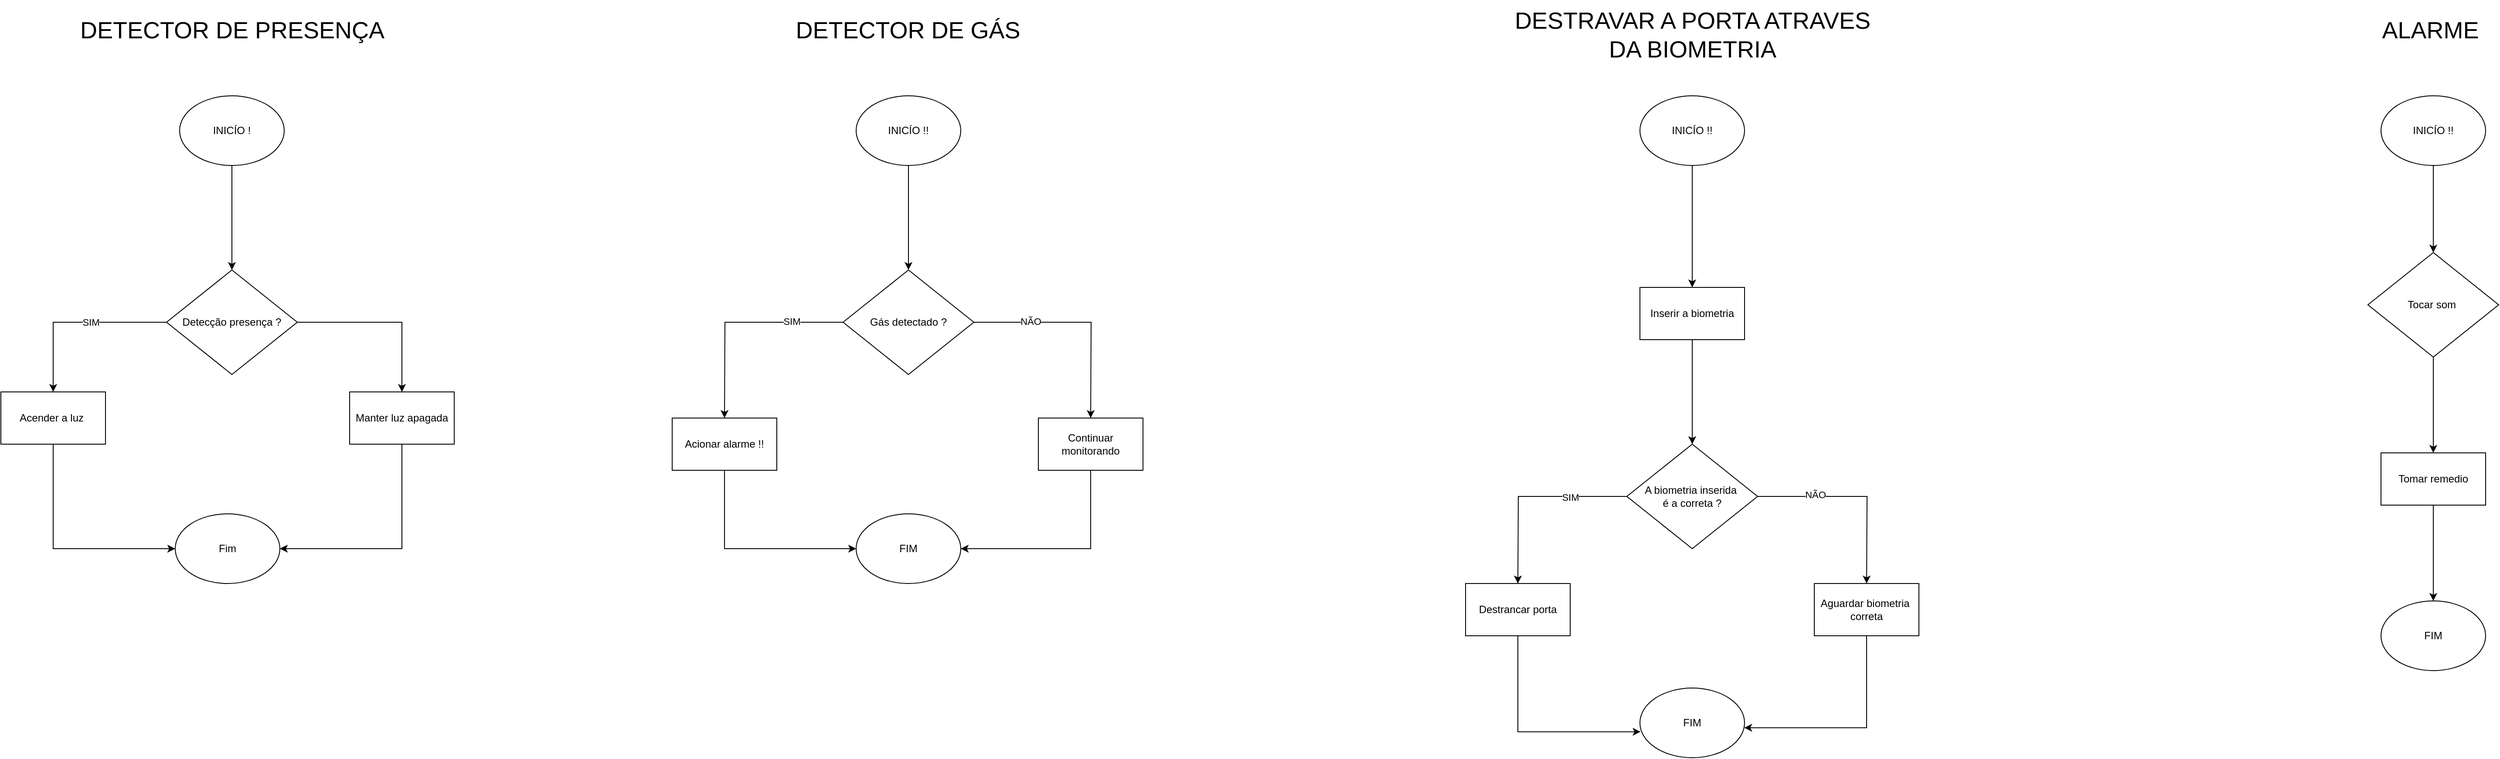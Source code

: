 <mxfile version="27.1.0">
  <diagram name="Página-1" id="lQia9NwxSN_g5n2Ou02t">
    <mxGraphModel grid="1" page="1" gridSize="10" guides="1" tooltips="1" connect="1" arrows="1" fold="1" pageScale="1" pageWidth="827" pageHeight="1169" math="0" shadow="0">
      <root>
        <mxCell id="0" />
        <mxCell id="1" parent="0" />
        <mxCell id="C0id3ejcGkAUrOK4Zdlk-2" value="DETECTOR DE GÁS" style="text;html=1;align=center;verticalAlign=middle;resizable=0;points=[];autosize=1;strokeColor=none;fillColor=none;fontSize=27;" vertex="1" parent="1">
          <mxGeometry x="1040" y="20" width="280" height="50" as="geometry" />
        </mxCell>
        <mxCell id="C0id3ejcGkAUrOK4Zdlk-25" style="edgeStyle=orthogonalEdgeStyle;rounded=0;orthogonalLoop=1;jettySize=auto;html=1;exitX=0.5;exitY=1;exitDx=0;exitDy=0;entryX=0.5;entryY=0;entryDx=0;entryDy=0;" edge="1" parent="1" source="C0id3ejcGkAUrOK4Zdlk-4" target="C0id3ejcGkAUrOK4Zdlk-6">
          <mxGeometry relative="1" as="geometry" />
        </mxCell>
        <mxCell id="C0id3ejcGkAUrOK4Zdlk-4" value="INICÍO !" style="ellipse;whiteSpace=wrap;html=1;" vertex="1" parent="1">
          <mxGeometry x="345" y="120" width="120" height="80" as="geometry" />
        </mxCell>
        <mxCell id="C0id3ejcGkAUrOK4Zdlk-8" style="edgeStyle=orthogonalEdgeStyle;rounded=0;orthogonalLoop=1;jettySize=auto;html=1;exitX=0;exitY=0.5;exitDx=0;exitDy=0;" edge="1" parent="1" source="C0id3ejcGkAUrOK4Zdlk-6" target="C0id3ejcGkAUrOK4Zdlk-13">
          <mxGeometry relative="1" as="geometry">
            <mxPoint x="200" y="490" as="targetPoint" />
          </mxGeometry>
        </mxCell>
        <mxCell id="C0id3ejcGkAUrOK4Zdlk-10" value="SIM" style="edgeLabel;html=1;align=center;verticalAlign=middle;resizable=0;points=[];" connectable="0" vertex="1" parent="C0id3ejcGkAUrOK4Zdlk-8">
          <mxGeometry x="-0.162" relative="1" as="geometry">
            <mxPoint x="1" as="offset" />
          </mxGeometry>
        </mxCell>
        <mxCell id="C0id3ejcGkAUrOK4Zdlk-22" style="edgeStyle=orthogonalEdgeStyle;rounded=0;orthogonalLoop=1;jettySize=auto;html=1;exitX=1;exitY=0.5;exitDx=0;exitDy=0;entryX=0.5;entryY=0;entryDx=0;entryDy=0;" edge="1" parent="1" source="C0id3ejcGkAUrOK4Zdlk-6" target="C0id3ejcGkAUrOK4Zdlk-14">
          <mxGeometry relative="1" as="geometry">
            <mxPoint x="600" y="450" as="targetPoint" />
          </mxGeometry>
        </mxCell>
        <mxCell id="C0id3ejcGkAUrOK4Zdlk-6" value="Detecção presença&lt;span style=&quot;background-color: transparent; color: light-dark(rgb(0, 0, 0), rgb(255, 255, 255));&quot;&gt;&amp;nbsp;?&lt;/span&gt;" style="rhombus;whiteSpace=wrap;html=1;" vertex="1" parent="1">
          <mxGeometry x="330" y="320" width="150" height="120" as="geometry" />
        </mxCell>
        <mxCell id="C0id3ejcGkAUrOK4Zdlk-23" style="edgeStyle=orthogonalEdgeStyle;rounded=0;orthogonalLoop=1;jettySize=auto;html=1;exitX=0.5;exitY=1;exitDx=0;exitDy=0;entryX=0;entryY=0.5;entryDx=0;entryDy=0;" edge="1" parent="1" source="C0id3ejcGkAUrOK4Zdlk-13" target="C0id3ejcGkAUrOK4Zdlk-18">
          <mxGeometry relative="1" as="geometry" />
        </mxCell>
        <mxCell id="C0id3ejcGkAUrOK4Zdlk-13" value="Acender a luz&amp;nbsp;" style="rounded=0;whiteSpace=wrap;html=1;" vertex="1" parent="1">
          <mxGeometry x="140" y="460" width="120" height="60" as="geometry" />
        </mxCell>
        <mxCell id="C0id3ejcGkAUrOK4Zdlk-24" style="edgeStyle=orthogonalEdgeStyle;rounded=0;orthogonalLoop=1;jettySize=auto;html=1;exitX=0.5;exitY=1;exitDx=0;exitDy=0;entryX=1;entryY=0.5;entryDx=0;entryDy=0;" edge="1" parent="1" source="C0id3ejcGkAUrOK4Zdlk-14" target="C0id3ejcGkAUrOK4Zdlk-18">
          <mxGeometry relative="1" as="geometry" />
        </mxCell>
        <mxCell id="C0id3ejcGkAUrOK4Zdlk-14" value="Manter luz apagada" style="rounded=0;whiteSpace=wrap;html=1;" vertex="1" parent="1">
          <mxGeometry x="540" y="460" width="120" height="60" as="geometry" />
        </mxCell>
        <mxCell id="C0id3ejcGkAUrOK4Zdlk-18" value="Fim" style="ellipse;whiteSpace=wrap;html=1;" vertex="1" parent="1">
          <mxGeometry x="340" y="600" width="120" height="80" as="geometry" />
        </mxCell>
        <mxCell id="C0id3ejcGkAUrOK4Zdlk-29" style="edgeStyle=orthogonalEdgeStyle;rounded=0;orthogonalLoop=1;jettySize=auto;html=1;entryX=0.5;entryY=0;entryDx=0;entryDy=0;" edge="1" parent="1" source="C0id3ejcGkAUrOK4Zdlk-26" target="C0id3ejcGkAUrOK4Zdlk-28">
          <mxGeometry relative="1" as="geometry" />
        </mxCell>
        <mxCell id="C0id3ejcGkAUrOK4Zdlk-26" value="INICÍO !!" style="ellipse;whiteSpace=wrap;html=1;" vertex="1" parent="1">
          <mxGeometry x="1121" y="120" width="120" height="80" as="geometry" />
        </mxCell>
        <mxCell id="C0id3ejcGkAUrOK4Zdlk-27" value="DETECTOR DE PRESENÇA" style="text;html=1;align=center;verticalAlign=middle;resizable=0;points=[];autosize=1;strokeColor=none;fillColor=none;fontSize=27;" vertex="1" parent="1">
          <mxGeometry x="220" y="20" width="370" height="50" as="geometry" />
        </mxCell>
        <mxCell id="C0id3ejcGkAUrOK4Zdlk-30" style="edgeStyle=orthogonalEdgeStyle;rounded=0;orthogonalLoop=1;jettySize=auto;html=1;exitX=0;exitY=0.5;exitDx=0;exitDy=0;" edge="1" parent="1" source="C0id3ejcGkAUrOK4Zdlk-28">
          <mxGeometry relative="1" as="geometry">
            <mxPoint x="970" y="490" as="targetPoint" />
          </mxGeometry>
        </mxCell>
        <mxCell id="C0id3ejcGkAUrOK4Zdlk-38" value="SIM" style="edgeLabel;html=1;align=center;verticalAlign=middle;resizable=0;points=[];" connectable="0" vertex="1" parent="C0id3ejcGkAUrOK4Zdlk-30">
          <mxGeometry x="-0.515" y="-1" relative="1" as="geometry">
            <mxPoint as="offset" />
          </mxGeometry>
        </mxCell>
        <mxCell id="C0id3ejcGkAUrOK4Zdlk-32" style="edgeStyle=orthogonalEdgeStyle;rounded=0;orthogonalLoop=1;jettySize=auto;html=1;exitX=1;exitY=0.5;exitDx=0;exitDy=0;" edge="1" parent="1" source="C0id3ejcGkAUrOK4Zdlk-28">
          <mxGeometry relative="1" as="geometry">
            <mxPoint x="1390" y="490" as="targetPoint" />
          </mxGeometry>
        </mxCell>
        <mxCell id="C0id3ejcGkAUrOK4Zdlk-37" value="NÃO" style="edgeLabel;html=1;align=center;verticalAlign=middle;resizable=0;points=[];" connectable="0" vertex="1" parent="C0id3ejcGkAUrOK4Zdlk-32">
          <mxGeometry x="-0.473" y="1" relative="1" as="geometry">
            <mxPoint as="offset" />
          </mxGeometry>
        </mxCell>
        <mxCell id="C0id3ejcGkAUrOK4Zdlk-28" value="Gás detectado ?" style="rhombus;whiteSpace=wrap;html=1;" vertex="1" parent="1">
          <mxGeometry x="1106" y="320" width="150" height="120" as="geometry" />
        </mxCell>
        <mxCell id="C0id3ejcGkAUrOK4Zdlk-43" style="edgeStyle=orthogonalEdgeStyle;rounded=0;orthogonalLoop=1;jettySize=auto;html=1;exitX=0.5;exitY=1;exitDx=0;exitDy=0;entryX=0;entryY=0.5;entryDx=0;entryDy=0;" edge="1" parent="1" source="C0id3ejcGkAUrOK4Zdlk-39" target="C0id3ejcGkAUrOK4Zdlk-42">
          <mxGeometry relative="1" as="geometry" />
        </mxCell>
        <mxCell id="C0id3ejcGkAUrOK4Zdlk-39" value="Acionar alarme !!" style="rounded=0;whiteSpace=wrap;html=1;" vertex="1" parent="1">
          <mxGeometry x="910" y="490" width="120" height="60" as="geometry" />
        </mxCell>
        <mxCell id="C0id3ejcGkAUrOK4Zdlk-44" style="edgeStyle=orthogonalEdgeStyle;rounded=0;orthogonalLoop=1;jettySize=auto;html=1;exitX=0.5;exitY=1;exitDx=0;exitDy=0;entryX=1;entryY=0.5;entryDx=0;entryDy=0;" edge="1" parent="1" source="C0id3ejcGkAUrOK4Zdlk-40" target="C0id3ejcGkAUrOK4Zdlk-42">
          <mxGeometry relative="1" as="geometry" />
        </mxCell>
        <mxCell id="C0id3ejcGkAUrOK4Zdlk-40" value="Continuar monitorando" style="rounded=0;whiteSpace=wrap;html=1;" vertex="1" parent="1">
          <mxGeometry x="1330" y="490" width="120" height="60" as="geometry" />
        </mxCell>
        <mxCell id="C0id3ejcGkAUrOK4Zdlk-42" value="FIM" style="ellipse;whiteSpace=wrap;html=1;" vertex="1" parent="1">
          <mxGeometry x="1121" y="600" width="120" height="80" as="geometry" />
        </mxCell>
        <mxCell id="C0id3ejcGkAUrOK4Zdlk-45" value="DESTRAVAR A PORTA ATRAVES&lt;div&gt;DA BIOMETRIA&lt;/div&gt;" style="text;html=1;align=center;verticalAlign=middle;resizable=0;points=[];autosize=1;strokeColor=none;fillColor=none;fontSize=27;" vertex="1" parent="1">
          <mxGeometry x="1865" y="10" width="430" height="80" as="geometry" />
        </mxCell>
        <mxCell id="nLwfDOSU1HfRdbPiZEIF-2" style="edgeStyle=orthogonalEdgeStyle;rounded=0;orthogonalLoop=1;jettySize=auto;html=1;exitX=0.5;exitY=1;exitDx=0;exitDy=0;entryX=0.5;entryY=0;entryDx=0;entryDy=0;" edge="1" parent="1" source="C0id3ejcGkAUrOK4Zdlk-46" target="nLwfDOSU1HfRdbPiZEIF-1">
          <mxGeometry relative="1" as="geometry" />
        </mxCell>
        <mxCell id="C0id3ejcGkAUrOK4Zdlk-46" value="INICÍO !!" style="ellipse;whiteSpace=wrap;html=1;" vertex="1" parent="1">
          <mxGeometry x="2020" y="120" width="120" height="80" as="geometry" />
        </mxCell>
        <mxCell id="nLwfDOSU1HfRdbPiZEIF-4" style="edgeStyle=orthogonalEdgeStyle;rounded=0;orthogonalLoop=1;jettySize=auto;html=1;" edge="1" parent="1" source="C0id3ejcGkAUrOK4Zdlk-48">
          <mxGeometry relative="1" as="geometry">
            <mxPoint x="1880" y="680" as="targetPoint" />
          </mxGeometry>
        </mxCell>
        <mxCell id="nLwfDOSU1HfRdbPiZEIF-6" value="SIM" style="edgeLabel;html=1;align=center;verticalAlign=middle;resizable=0;points=[];" connectable="0" vertex="1" parent="nLwfDOSU1HfRdbPiZEIF-4">
          <mxGeometry x="-0.416" y="1" relative="1" as="geometry">
            <mxPoint as="offset" />
          </mxGeometry>
        </mxCell>
        <mxCell id="nLwfDOSU1HfRdbPiZEIF-7" style="edgeStyle=orthogonalEdgeStyle;rounded=0;orthogonalLoop=1;jettySize=auto;html=1;exitX=1;exitY=0.5;exitDx=0;exitDy=0;" edge="1" parent="1" source="C0id3ejcGkAUrOK4Zdlk-48">
          <mxGeometry relative="1" as="geometry">
            <mxPoint x="2280" y="680" as="targetPoint" />
          </mxGeometry>
        </mxCell>
        <mxCell id="nLwfDOSU1HfRdbPiZEIF-9" value="NÃO" style="edgeLabel;html=1;align=center;verticalAlign=middle;resizable=0;points=[];" connectable="0" vertex="1" parent="nLwfDOSU1HfRdbPiZEIF-7">
          <mxGeometry x="-0.421" y="2" relative="1" as="geometry">
            <mxPoint as="offset" />
          </mxGeometry>
        </mxCell>
        <mxCell id="C0id3ejcGkAUrOK4Zdlk-48" value="A biometria inserida&amp;nbsp;&lt;div&gt;é a correta ?&lt;/div&gt;" style="rhombus;whiteSpace=wrap;html=1;" vertex="1" parent="1">
          <mxGeometry x="2005" y="520" width="150" height="120" as="geometry" />
        </mxCell>
        <mxCell id="nLwfDOSU1HfRdbPiZEIF-3" style="edgeStyle=orthogonalEdgeStyle;rounded=0;orthogonalLoop=1;jettySize=auto;html=1;exitX=0.5;exitY=1;exitDx=0;exitDy=0;" edge="1" parent="1" source="nLwfDOSU1HfRdbPiZEIF-1" target="C0id3ejcGkAUrOK4Zdlk-48">
          <mxGeometry relative="1" as="geometry" />
        </mxCell>
        <mxCell id="nLwfDOSU1HfRdbPiZEIF-1" value="Inserir a biometria" style="rounded=0;whiteSpace=wrap;html=1;" vertex="1" parent="1">
          <mxGeometry x="2020" y="340" width="120" height="60" as="geometry" />
        </mxCell>
        <mxCell id="nLwfDOSU1HfRdbPiZEIF-5" value="Destrancar porta" style="rounded=0;whiteSpace=wrap;html=1;" vertex="1" parent="1">
          <mxGeometry x="1820" y="680" width="120" height="60" as="geometry" />
        </mxCell>
        <mxCell id="nLwfDOSU1HfRdbPiZEIF-8" value="Aguardar biometria&amp;nbsp;&lt;div&gt;correta&lt;/div&gt;" style="rounded=0;whiteSpace=wrap;html=1;" vertex="1" parent="1">
          <mxGeometry x="2220" y="680" width="120" height="60" as="geometry" />
        </mxCell>
        <mxCell id="nLwfDOSU1HfRdbPiZEIF-10" value="FIM" style="ellipse;whiteSpace=wrap;html=1;" vertex="1" parent="1">
          <mxGeometry x="2020" y="800" width="120" height="80" as="geometry" />
        </mxCell>
        <mxCell id="nLwfDOSU1HfRdbPiZEIF-11" style="edgeStyle=orthogonalEdgeStyle;rounded=0;orthogonalLoop=1;jettySize=auto;html=1;exitX=0.5;exitY=1;exitDx=0;exitDy=0;entryX=0.006;entryY=0.628;entryDx=0;entryDy=0;entryPerimeter=0;" edge="1" parent="1" source="nLwfDOSU1HfRdbPiZEIF-5" target="nLwfDOSU1HfRdbPiZEIF-10">
          <mxGeometry relative="1" as="geometry" />
        </mxCell>
        <mxCell id="nLwfDOSU1HfRdbPiZEIF-12" style="edgeStyle=orthogonalEdgeStyle;rounded=0;orthogonalLoop=1;jettySize=auto;html=1;exitX=0.5;exitY=1;exitDx=0;exitDy=0;entryX=0.997;entryY=0.57;entryDx=0;entryDy=0;entryPerimeter=0;" edge="1" parent="1" source="nLwfDOSU1HfRdbPiZEIF-8" target="nLwfDOSU1HfRdbPiZEIF-10">
          <mxGeometry relative="1" as="geometry" />
        </mxCell>
        <mxCell id="nLwfDOSU1HfRdbPiZEIF-13" value="ALARME&amp;nbsp;" style="text;html=1;align=center;verticalAlign=middle;resizable=0;points=[];autosize=1;strokeColor=none;fillColor=none;fontSize=27;" vertex="1" parent="1">
          <mxGeometry x="2860" y="20" width="140" height="50" as="geometry" />
        </mxCell>
        <mxCell id="nLwfDOSU1HfRdbPiZEIF-16" style="edgeStyle=orthogonalEdgeStyle;rounded=0;orthogonalLoop=1;jettySize=auto;html=1;exitX=0.5;exitY=1;exitDx=0;exitDy=0;entryX=0.5;entryY=0;entryDx=0;entryDy=0;" edge="1" parent="1" source="nLwfDOSU1HfRdbPiZEIF-14" target="nLwfDOSU1HfRdbPiZEIF-15">
          <mxGeometry relative="1" as="geometry" />
        </mxCell>
        <mxCell id="nLwfDOSU1HfRdbPiZEIF-14" value="INICÍO !!" style="ellipse;whiteSpace=wrap;html=1;" vertex="1" parent="1">
          <mxGeometry x="2870" y="120" width="120" height="80" as="geometry" />
        </mxCell>
        <mxCell id="nLwfDOSU1HfRdbPiZEIF-18" value="" style="edgeStyle=orthogonalEdgeStyle;rounded=0;orthogonalLoop=1;jettySize=auto;html=1;" edge="1" parent="1" source="nLwfDOSU1HfRdbPiZEIF-15" target="nLwfDOSU1HfRdbPiZEIF-17">
          <mxGeometry relative="1" as="geometry" />
        </mxCell>
        <mxCell id="nLwfDOSU1HfRdbPiZEIF-15" value="Tocar som&amp;nbsp;" style="rhombus;whiteSpace=wrap;html=1;" vertex="1" parent="1">
          <mxGeometry x="2855" y="300" width="150" height="120" as="geometry" />
        </mxCell>
        <mxCell id="nLwfDOSU1HfRdbPiZEIF-20" style="edgeStyle=orthogonalEdgeStyle;rounded=0;orthogonalLoop=1;jettySize=auto;html=1;exitX=0.5;exitY=1;exitDx=0;exitDy=0;entryX=0.5;entryY=0;entryDx=0;entryDy=0;" edge="1" parent="1" source="nLwfDOSU1HfRdbPiZEIF-17" target="nLwfDOSU1HfRdbPiZEIF-19">
          <mxGeometry relative="1" as="geometry" />
        </mxCell>
        <mxCell id="nLwfDOSU1HfRdbPiZEIF-17" value="Tomar remedio" style="whiteSpace=wrap;html=1;" vertex="1" parent="1">
          <mxGeometry x="2870" y="530" width="120" height="60" as="geometry" />
        </mxCell>
        <mxCell id="nLwfDOSU1HfRdbPiZEIF-19" value="FIM" style="ellipse;whiteSpace=wrap;html=1;" vertex="1" parent="1">
          <mxGeometry x="2870" y="700" width="120" height="80" as="geometry" />
        </mxCell>
      </root>
    </mxGraphModel>
  </diagram>
</mxfile>
